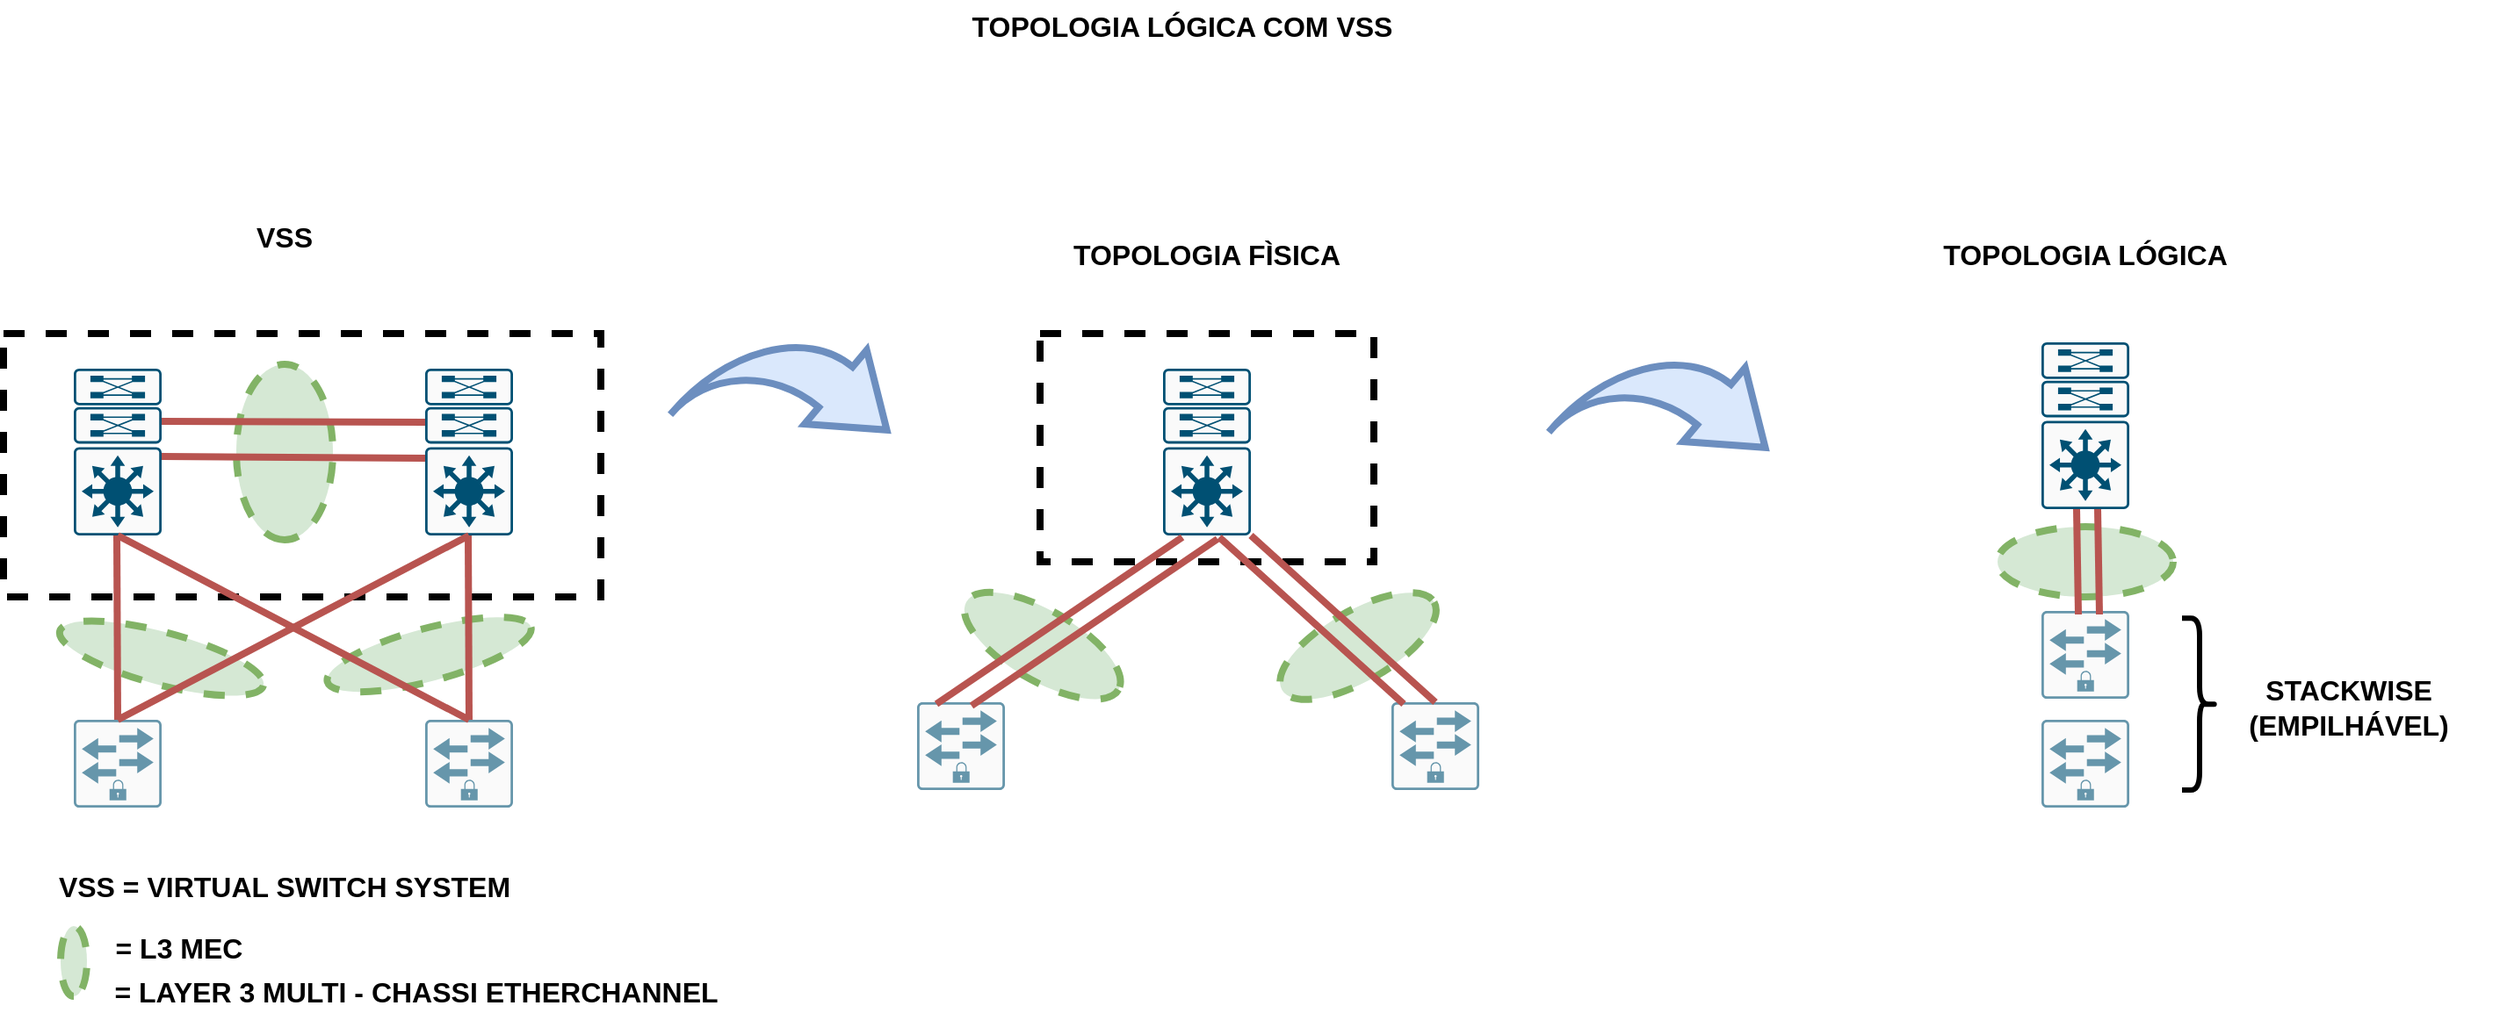 <mxfile version="24.0.6" type="device">
  <diagram name="Página-1" id="CFVjZczsVSVs7rz_f3lx">
    <mxGraphModel dx="1194" dy="1885" grid="1" gridSize="10" guides="1" tooltips="1" connect="1" arrows="1" fold="1" page="1" pageScale="1" pageWidth="827" pageHeight="1169" math="0" shadow="0">
      <root>
        <mxCell id="0" />
        <mxCell id="1" parent="0" />
        <mxCell id="Kx2HV7Ch4_sL15anWlkP-49" value="" style="ellipse;whiteSpace=wrap;html=1;fillColor=#d5e8d4;strokeColor=#82b366;strokeWidth=4;dashed=1;rotation=0;" vertex="1" parent="1">
          <mxGeometry x="1295" y="170.0" width="100" height="40" as="geometry" />
        </mxCell>
        <mxCell id="Kx2HV7Ch4_sL15anWlkP-26" value="" style="rounded=0;whiteSpace=wrap;html=1;strokeWidth=4;dashed=1;" vertex="1" parent="1">
          <mxGeometry x="750" y="60" width="190" height="130" as="geometry" />
        </mxCell>
        <mxCell id="Kx2HV7Ch4_sL15anWlkP-34" value="" style="ellipse;whiteSpace=wrap;html=1;fillColor=#d5e8d4;strokeColor=#82b366;strokeWidth=4;dashed=1;rotation=-30;" vertex="1" parent="1">
          <mxGeometry x="881" y="218" width="100" height="40" as="geometry" />
        </mxCell>
        <mxCell id="Kx2HV7Ch4_sL15anWlkP-33" value="" style="ellipse;whiteSpace=wrap;html=1;fillColor=#d5e8d4;strokeColor=#82b366;strokeWidth=4;dashed=1;rotation=30;" vertex="1" parent="1">
          <mxGeometry x="701.34" y="217.83" width="100" height="40" as="geometry" />
        </mxCell>
        <mxCell id="Kx2HV7Ch4_sL15anWlkP-16" value="" style="ellipse;whiteSpace=wrap;html=1;fillColor=#d5e8d4;strokeColor=#82b366;strokeWidth=4;dashed=1;rotation=-15;" vertex="1" parent="1">
          <mxGeometry x="342.29" y="227.83" width="120" height="30" as="geometry" />
        </mxCell>
        <mxCell id="Kx2HV7Ch4_sL15anWlkP-14" value="" style="rounded=0;whiteSpace=wrap;html=1;strokeWidth=4;dashed=1;" vertex="1" parent="1">
          <mxGeometry x="160" y="60" width="340" height="150" as="geometry" />
        </mxCell>
        <mxCell id="Kx2HV7Ch4_sL15anWlkP-15" value="" style="ellipse;whiteSpace=wrap;html=1;dashed=1;strokeWidth=4;fillColor=#d5e8d4;strokeColor=#82b366;rotation=15;" vertex="1" parent="1">
          <mxGeometry x="190" y="230" width="120" height="30" as="geometry" />
        </mxCell>
        <mxCell id="Kx2HV7Ch4_sL15anWlkP-8" value="" style="ellipse;whiteSpace=wrap;html=1;rotation=90;dashed=1;strokeWidth=4;fillColor=#d5e8d4;strokeColor=#82b366;" vertex="1" parent="1">
          <mxGeometry x="270" y="100" width="100" height="55" as="geometry" />
        </mxCell>
        <mxCell id="Kx2HV7Ch4_sL15anWlkP-1" value="" style="sketch=0;points=[[0.015,0.015,0],[0.985,0.015,0],[0.985,0.985,0],[0.015,0.985,0],[0.25,0,0],[0.5,0,0],[0.75,0,0],[1,0.25,0],[1,0.5,0],[1,0.75,0],[0.75,1,0],[0.5,1,0],[0.25,1,0],[0,0.75,0],[0,0.5,0],[0,0.25,0]];verticalLabelPosition=bottom;html=1;verticalAlign=top;aspect=fixed;align=center;pointerEvents=1;shape=mxgraph.cisco19.rect;prIcon=l3_switch_with_dual_supervisor;fillColor=#FAFAFA;strokeColor=#005073;" vertex="1" parent="1">
          <mxGeometry x="200" y="80" width="50" height="95" as="geometry" />
        </mxCell>
        <mxCell id="Kx2HV7Ch4_sL15anWlkP-2" value="" style="sketch=0;points=[[0.015,0.015,0],[0.985,0.015,0],[0.985,0.985,0],[0.015,0.985,0],[0.25,0,0],[0.5,0,0],[0.75,0,0],[1,0.25,0],[1,0.5,0],[1,0.75,0],[0.75,1,0],[0.5,1,0],[0.25,1,0],[0,0.75,0],[0,0.5,0],[0,0.25,0]];verticalLabelPosition=bottom;html=1;verticalAlign=top;aspect=fixed;align=center;pointerEvents=1;shape=mxgraph.cisco19.rect;prIcon=secure_switch;fillColor=#FAFAFA;strokeColor=#6696AB;" vertex="1" parent="1">
          <mxGeometry x="200" y="280" width="50" height="50" as="geometry" />
        </mxCell>
        <mxCell id="Kx2HV7Ch4_sL15anWlkP-3" value="" style="sketch=0;points=[[0.015,0.015,0],[0.985,0.015,0],[0.985,0.985,0],[0.015,0.985,0],[0.25,0,0],[0.5,0,0],[0.75,0,0],[1,0.25,0],[1,0.5,0],[1,0.75,0],[0.75,1,0],[0.5,1,0],[0.25,1,0],[0,0.75,0],[0,0.5,0],[0,0.25,0]];verticalLabelPosition=bottom;html=1;verticalAlign=top;aspect=fixed;align=center;pointerEvents=1;shape=mxgraph.cisco19.rect;prIcon=secure_switch;fillColor=#FAFAFA;strokeColor=#6696AB;" vertex="1" parent="1">
          <mxGeometry x="400" y="280" width="50" height="50" as="geometry" />
        </mxCell>
        <mxCell id="Kx2HV7Ch4_sL15anWlkP-4" value="" style="sketch=0;points=[[0.015,0.015,0],[0.985,0.015,0],[0.985,0.985,0],[0.015,0.985,0],[0.25,0,0],[0.5,0,0],[0.75,0,0],[1,0.25,0],[1,0.5,0],[1,0.75,0],[0.75,1,0],[0.5,1,0],[0.25,1,0],[0,0.75,0],[0,0.5,0],[0,0.25,0]];verticalLabelPosition=bottom;html=1;verticalAlign=top;aspect=fixed;align=center;pointerEvents=1;shape=mxgraph.cisco19.rect;prIcon=l3_switch_with_dual_supervisor;fillColor=#FAFAFA;strokeColor=#005073;" vertex="1" parent="1">
          <mxGeometry x="400" y="80" width="50" height="95" as="geometry" />
        </mxCell>
        <mxCell id="Kx2HV7Ch4_sL15anWlkP-5" value="" style="endArrow=none;html=1;rounded=0;strokeWidth=4;entryX=0;entryY=0.5;entryDx=0;entryDy=0;entryPerimeter=0;fillColor=#f8cecc;strokeColor=#b85450;" edge="1" parent="1">
          <mxGeometry width="50" height="50" relative="1" as="geometry">
            <mxPoint x="250" y="110" as="sourcePoint" />
            <mxPoint x="400" y="110.5" as="targetPoint" />
          </mxGeometry>
        </mxCell>
        <mxCell id="Kx2HV7Ch4_sL15anWlkP-6" value="" style="endArrow=none;html=1;rounded=0;strokeWidth=4;entryX=0;entryY=0.5;entryDx=0;entryDy=0;entryPerimeter=0;fillColor=#f8cecc;strokeColor=#b85450;" edge="1" parent="1">
          <mxGeometry width="50" height="50" relative="1" as="geometry">
            <mxPoint x="250" y="130" as="sourcePoint" />
            <mxPoint x="400" y="131" as="targetPoint" />
          </mxGeometry>
        </mxCell>
        <mxCell id="Kx2HV7Ch4_sL15anWlkP-10" value="" style="endArrow=none;html=1;rounded=0;strokeWidth=4;fillColor=#f8cecc;strokeColor=#b85450;entryX=0.5;entryY=0;entryDx=0;entryDy=0;entryPerimeter=0;" edge="1" parent="1" target="Kx2HV7Ch4_sL15anWlkP-2">
          <mxGeometry width="50" height="50" relative="1" as="geometry">
            <mxPoint x="224.5" y="175" as="sourcePoint" />
            <mxPoint x="224.5" y="245" as="targetPoint" />
          </mxGeometry>
        </mxCell>
        <mxCell id="Kx2HV7Ch4_sL15anWlkP-11" value="" style="endArrow=none;html=1;rounded=0;strokeWidth=4;fillColor=#f8cecc;strokeColor=#b85450;entryX=0.5;entryY=0;entryDx=0;entryDy=0;entryPerimeter=0;" edge="1" parent="1" target="Kx2HV7Ch4_sL15anWlkP-3">
          <mxGeometry width="50" height="50" relative="1" as="geometry">
            <mxPoint x="424.5" y="175" as="sourcePoint" />
            <mxPoint x="424.5" y="245" as="targetPoint" />
          </mxGeometry>
        </mxCell>
        <mxCell id="Kx2HV7Ch4_sL15anWlkP-12" value="" style="endArrow=none;html=1;rounded=0;strokeWidth=4;fillColor=#f8cecc;strokeColor=#b85450;exitX=0.5;exitY=1;exitDx=0;exitDy=0;exitPerimeter=0;entryX=0.5;entryY=0;entryDx=0;entryDy=0;entryPerimeter=0;" edge="1" parent="1" source="Kx2HV7Ch4_sL15anWlkP-1" target="Kx2HV7Ch4_sL15anWlkP-3">
          <mxGeometry width="50" height="50" relative="1" as="geometry">
            <mxPoint x="434.5" y="185" as="sourcePoint" />
            <mxPoint x="434.5" y="255" as="targetPoint" />
          </mxGeometry>
        </mxCell>
        <mxCell id="Kx2HV7Ch4_sL15anWlkP-13" value="" style="endArrow=none;html=1;rounded=0;strokeWidth=4;fillColor=#f8cecc;strokeColor=#b85450;exitX=0.5;exitY=0;exitDx=0;exitDy=0;exitPerimeter=0;entryX=0.5;entryY=1;entryDx=0;entryDy=0;entryPerimeter=0;" edge="1" parent="1" source="Kx2HV7Ch4_sL15anWlkP-2" target="Kx2HV7Ch4_sL15anWlkP-4">
          <mxGeometry width="50" height="50" relative="1" as="geometry">
            <mxPoint x="235" y="185" as="sourcePoint" />
            <mxPoint x="435" y="255" as="targetPoint" />
          </mxGeometry>
        </mxCell>
        <mxCell id="Kx2HV7Ch4_sL15anWlkP-20" value="VSS" style="text;html=1;strokeColor=none;fillColor=none;align=center;verticalAlign=middle;whiteSpace=wrap;rounded=0;fontSize=16;fontStyle=1" vertex="1" parent="1">
          <mxGeometry x="235" y="-10" width="170" height="30" as="geometry" />
        </mxCell>
        <mxCell id="Kx2HV7Ch4_sL15anWlkP-21" value="VSS = VIRTUAL SWITCH SYSTEM" style="text;html=1;strokeColor=none;fillColor=none;align=center;verticalAlign=middle;whiteSpace=wrap;rounded=0;fontSize=16;fontStyle=1" vertex="1" parent="1">
          <mxGeometry x="185" y="360" width="270" height="30" as="geometry" />
        </mxCell>
        <mxCell id="Kx2HV7Ch4_sL15anWlkP-22" value="" style="sketch=0;points=[[0.015,0.015,0],[0.985,0.015,0],[0.985,0.985,0],[0.015,0.985,0],[0.25,0,0],[0.5,0,0],[0.75,0,0],[1,0.25,0],[1,0.5,0],[1,0.75,0],[0.75,1,0],[0.5,1,0],[0.25,1,0],[0,0.75,0],[0,0.5,0],[0,0.25,0]];verticalLabelPosition=bottom;html=1;verticalAlign=top;aspect=fixed;align=center;pointerEvents=1;shape=mxgraph.cisco19.rect;prIcon=l3_switch_with_dual_supervisor;fillColor=#FAFAFA;strokeColor=#005073;" vertex="1" parent="1">
          <mxGeometry x="820" y="80" width="50" height="95" as="geometry" />
        </mxCell>
        <mxCell id="Kx2HV7Ch4_sL15anWlkP-24" value="" style="sketch=0;points=[[0.015,0.015,0],[0.985,0.015,0],[0.985,0.985,0],[0.015,0.985,0],[0.25,0,0],[0.5,0,0],[0.75,0,0],[1,0.25,0],[1,0.5,0],[1,0.75,0],[0.75,1,0],[0.5,1,0],[0.25,1,0],[0,0.75,0],[0,0.5,0],[0,0.25,0]];verticalLabelPosition=bottom;html=1;verticalAlign=top;aspect=fixed;align=center;pointerEvents=1;shape=mxgraph.cisco19.rect;prIcon=secure_switch;fillColor=#FAFAFA;strokeColor=#6696AB;" vertex="1" parent="1">
          <mxGeometry x="680" y="270" width="50" height="50" as="geometry" />
        </mxCell>
        <mxCell id="Kx2HV7Ch4_sL15anWlkP-25" value="" style="sketch=0;points=[[0.015,0.015,0],[0.985,0.015,0],[0.985,0.985,0],[0.015,0.985,0],[0.25,0,0],[0.5,0,0],[0.75,0,0],[1,0.25,0],[1,0.5,0],[1,0.75,0],[0.75,1,0],[0.5,1,0],[0.25,1,0],[0,0.75,0],[0,0.5,0],[0,0.25,0]];verticalLabelPosition=bottom;html=1;verticalAlign=top;aspect=fixed;align=center;pointerEvents=1;shape=mxgraph.cisco19.rect;prIcon=secure_switch;fillColor=#FAFAFA;strokeColor=#6696AB;" vertex="1" parent="1">
          <mxGeometry x="950" y="270" width="50" height="50" as="geometry" />
        </mxCell>
        <mxCell id="Kx2HV7Ch4_sL15anWlkP-27" value="" style="endArrow=none;html=1;rounded=0;strokeWidth=4;fillColor=#f8cecc;strokeColor=#b85450;entryX=0.5;entryY=0;entryDx=0;entryDy=0;entryPerimeter=0;exitX=0.5;exitY=1;exitDx=0;exitDy=0;exitPerimeter=0;" edge="1" parent="1">
          <mxGeometry width="50" height="50" relative="1" as="geometry">
            <mxPoint x="831" y="176" as="sourcePoint" />
            <mxPoint x="691" y="271" as="targetPoint" />
          </mxGeometry>
        </mxCell>
        <mxCell id="Kx2HV7Ch4_sL15anWlkP-29" value="" style="endArrow=none;html=1;rounded=0;strokeWidth=4;fillColor=#f8cecc;strokeColor=#b85450;entryX=0.5;entryY=0;entryDx=0;entryDy=0;entryPerimeter=0;exitX=0.5;exitY=1;exitDx=0;exitDy=0;exitPerimeter=0;" edge="1" parent="1">
          <mxGeometry width="50" height="50" relative="1" as="geometry">
            <mxPoint x="851" y="177" as="sourcePoint" />
            <mxPoint x="711" y="272" as="targetPoint" />
          </mxGeometry>
        </mxCell>
        <mxCell id="Kx2HV7Ch4_sL15anWlkP-31" value="" style="endArrow=none;html=1;rounded=0;strokeWidth=4;fillColor=#f8cecc;strokeColor=#b85450;exitX=0.75;exitY=1;exitDx=0;exitDy=0;exitPerimeter=0;entryX=0.5;entryY=0;entryDx=0;entryDy=0;entryPerimeter=0;" edge="1" parent="1" target="Kx2HV7Ch4_sL15anWlkP-25">
          <mxGeometry width="50" height="50" relative="1" as="geometry">
            <mxPoint x="870" y="175" as="sourcePoint" />
            <mxPoint x="955" y="270" as="targetPoint" />
          </mxGeometry>
        </mxCell>
        <mxCell id="Kx2HV7Ch4_sL15anWlkP-32" value="" style="endArrow=none;html=1;rounded=0;strokeWidth=4;fillColor=#f8cecc;strokeColor=#b85450;exitX=0.75;exitY=1;exitDx=0;exitDy=0;exitPerimeter=0;entryX=0.5;entryY=0;entryDx=0;entryDy=0;entryPerimeter=0;" edge="1" parent="1">
          <mxGeometry width="50" height="50" relative="1" as="geometry">
            <mxPoint x="852" y="176" as="sourcePoint" />
            <mxPoint x="957" y="271" as="targetPoint" />
          </mxGeometry>
        </mxCell>
        <mxCell id="Kx2HV7Ch4_sL15anWlkP-39" value="TOPOLOGIA FÌSICA" style="text;html=1;strokeColor=none;fillColor=none;align=center;verticalAlign=middle;whiteSpace=wrap;rounded=0;fontSize=16;fontStyle=1" vertex="1" parent="1">
          <mxGeometry x="760" width="170" height="30" as="geometry" />
        </mxCell>
        <mxCell id="Kx2HV7Ch4_sL15anWlkP-40" value="TOPOLOGIA LÓGICA" style="text;html=1;strokeColor=none;fillColor=none;align=center;verticalAlign=middle;whiteSpace=wrap;rounded=0;fontSize=16;fontStyle=1" vertex="1" parent="1">
          <mxGeometry x="1260" width="170" height="30" as="geometry" />
        </mxCell>
        <mxCell id="Kx2HV7Ch4_sL15anWlkP-41" value="" style="html=1;shadow=0;dashed=0;align=center;verticalAlign=middle;shape=mxgraph.arrows2.jumpInArrow;dy=15;dx=38;arrowHead=55;rotation=40;fillColor=#dae8fc;strokeColor=#6c8ebf;strokeWidth=4;" vertex="1" parent="1">
          <mxGeometry x="560" y="50" width="100" height="100" as="geometry" />
        </mxCell>
        <mxCell id="Kx2HV7Ch4_sL15anWlkP-43" value="" style="html=1;shadow=0;dashed=0;align=center;verticalAlign=middle;shape=mxgraph.arrows2.jumpInArrow;dy=15;dx=38;arrowHead=55;rotation=40;fillColor=#dae8fc;strokeColor=#6c8ebf;strokeWidth=4;" vertex="1" parent="1">
          <mxGeometry x="1060" y="60" width="100" height="100" as="geometry" />
        </mxCell>
        <mxCell id="Kx2HV7Ch4_sL15anWlkP-44" value="" style="sketch=0;points=[[0.015,0.015,0],[0.985,0.015,0],[0.985,0.985,0],[0.015,0.985,0],[0.25,0,0],[0.5,0,0],[0.75,0,0],[1,0.25,0],[1,0.5,0],[1,0.75,0],[0.75,1,0],[0.5,1,0],[0.25,1,0],[0,0.75,0],[0,0.5,0],[0,0.25,0]];verticalLabelPosition=bottom;html=1;verticalAlign=top;aspect=fixed;align=center;pointerEvents=1;shape=mxgraph.cisco19.rect;prIcon=l3_switch_with_dual_supervisor;fillColor=#FAFAFA;strokeColor=#005073;" vertex="1" parent="1">
          <mxGeometry x="1320" y="65" width="50" height="95" as="geometry" />
        </mxCell>
        <mxCell id="Kx2HV7Ch4_sL15anWlkP-45" value="" style="sketch=0;points=[[0.015,0.015,0],[0.985,0.015,0],[0.985,0.985,0],[0.015,0.985,0],[0.25,0,0],[0.5,0,0],[0.75,0,0],[1,0.25,0],[1,0.5,0],[1,0.75,0],[0.75,1,0],[0.5,1,0],[0.25,1,0],[0,0.75,0],[0,0.5,0],[0,0.25,0]];verticalLabelPosition=bottom;html=1;verticalAlign=top;aspect=fixed;align=center;pointerEvents=1;shape=mxgraph.cisco19.rect;prIcon=secure_switch;fillColor=#FAFAFA;strokeColor=#6696AB;" vertex="1" parent="1">
          <mxGeometry x="1320" y="218" width="50" height="50" as="geometry" />
        </mxCell>
        <mxCell id="Kx2HV7Ch4_sL15anWlkP-46" value="" style="sketch=0;points=[[0.015,0.015,0],[0.985,0.015,0],[0.985,0.985,0],[0.015,0.985,0],[0.25,0,0],[0.5,0,0],[0.75,0,0],[1,0.25,0],[1,0.5,0],[1,0.75,0],[0.75,1,0],[0.5,1,0],[0.25,1,0],[0,0.75,0],[0,0.5,0],[0,0.25,0]];verticalLabelPosition=bottom;html=1;verticalAlign=top;aspect=fixed;align=center;pointerEvents=1;shape=mxgraph.cisco19.rect;prIcon=secure_switch;fillColor=#FAFAFA;strokeColor=#6696AB;" vertex="1" parent="1">
          <mxGeometry x="1320" y="280" width="50" height="50" as="geometry" />
        </mxCell>
        <mxCell id="Kx2HV7Ch4_sL15anWlkP-47" value="" style="endArrow=none;html=1;rounded=0;strokeWidth=4;fillColor=#f8cecc;strokeColor=#b85450;" edge="1" parent="1">
          <mxGeometry width="50" height="50" relative="1" as="geometry">
            <mxPoint x="1340" y="160" as="sourcePoint" />
            <mxPoint x="1341" y="220" as="targetPoint" />
          </mxGeometry>
        </mxCell>
        <mxCell id="Kx2HV7Ch4_sL15anWlkP-48" value="" style="endArrow=none;html=1;rounded=0;strokeWidth=4;fillColor=#f8cecc;strokeColor=#b85450;" edge="1" parent="1">
          <mxGeometry width="50" height="50" relative="1" as="geometry">
            <mxPoint x="1352" y="160" as="sourcePoint" />
            <mxPoint x="1353" y="220" as="targetPoint" />
          </mxGeometry>
        </mxCell>
        <mxCell id="Kx2HV7Ch4_sL15anWlkP-50" value="" style="shape=curlyBracket;whiteSpace=wrap;html=1;rounded=1;flipH=1;labelPosition=right;verticalLabelPosition=middle;align=left;verticalAlign=middle;strokeWidth=3;" vertex="1" parent="1">
          <mxGeometry x="1400" y="222.17" width="20" height="97.83" as="geometry" />
        </mxCell>
        <mxCell id="Kx2HV7Ch4_sL15anWlkP-51" value="&lt;div&gt;STACKWISE&lt;/div&gt;&lt;div&gt;(EMPILHÁVEL)&lt;br&gt;&lt;/div&gt;" style="text;html=1;strokeColor=none;fillColor=none;align=center;verticalAlign=middle;whiteSpace=wrap;rounded=0;fontSize=16;fontStyle=1" vertex="1" parent="1">
          <mxGeometry x="1410" y="258.0" width="170" height="30" as="geometry" />
        </mxCell>
        <mxCell id="Kx2HV7Ch4_sL15anWlkP-52" value="TOPOLOGIA LÓGICA COM VSS" style="text;html=1;strokeColor=none;fillColor=none;align=center;verticalAlign=middle;whiteSpace=wrap;rounded=0;fontSize=16;fontStyle=1" vertex="1" parent="1">
          <mxGeometry x="701.34" y="-130" width="260" height="30" as="geometry" />
        </mxCell>
        <mxCell id="Kx2HV7Ch4_sL15anWlkP-54" value="" style="ellipse;whiteSpace=wrap;html=1;rotation=90;dashed=1;strokeWidth=4;fillColor=#d5e8d4;strokeColor=#82b366;" vertex="1" parent="1">
          <mxGeometry x="180" y="410" width="40" height="15" as="geometry" />
        </mxCell>
        <mxCell id="Kx2HV7Ch4_sL15anWlkP-55" value="= L3 MEC" style="text;html=1;strokeColor=none;fillColor=none;align=center;verticalAlign=middle;whiteSpace=wrap;rounded=0;fontSize=16;fontStyle=1" vertex="1" parent="1">
          <mxGeometry x="220" y="395" width="80" height="30" as="geometry" />
        </mxCell>
        <mxCell id="Kx2HV7Ch4_sL15anWlkP-56" value="= LAYER 3 MULTI - CHASSI ETHERCHANNEL" style="text;html=1;strokeColor=none;fillColor=none;align=center;verticalAlign=middle;whiteSpace=wrap;rounded=0;fontSize=16;fontStyle=1" vertex="1" parent="1">
          <mxGeometry x="220" y="420" width="350" height="30" as="geometry" />
        </mxCell>
      </root>
    </mxGraphModel>
  </diagram>
</mxfile>
